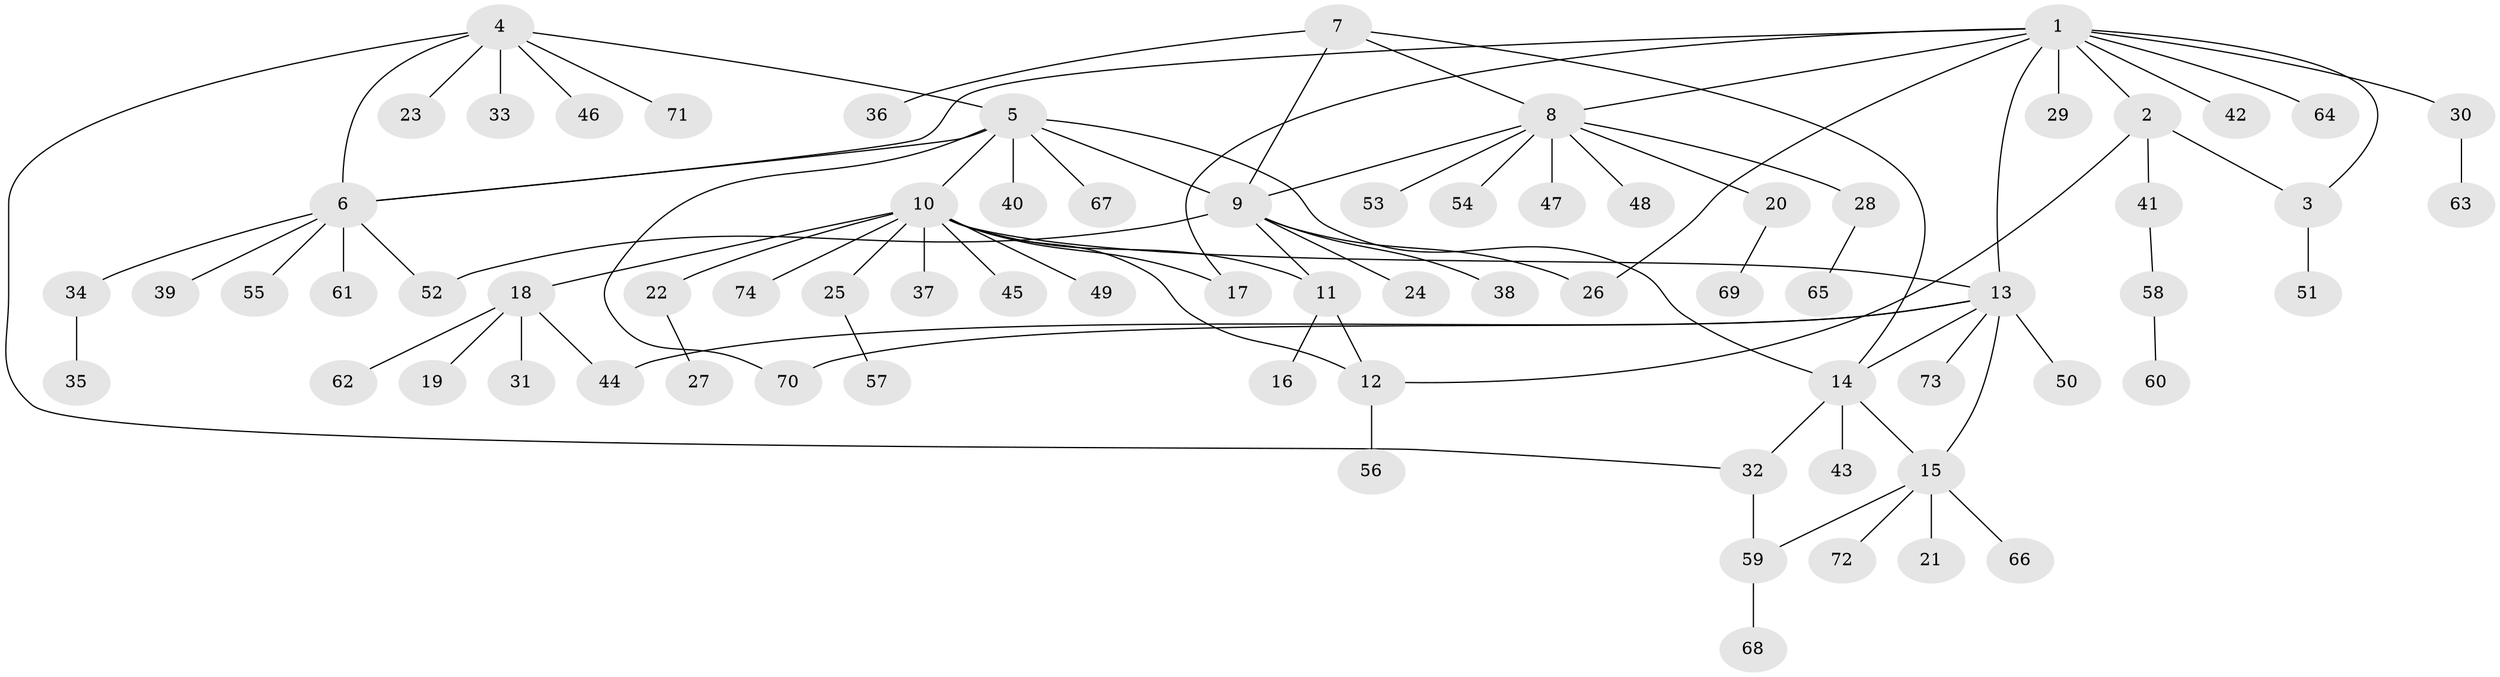 // coarse degree distribution, {10: 0.03636363636363636, 6: 0.01818181818181818, 2: 0.14545454545454545, 5: 0.05454545454545454, 13: 0.01818181818181818, 9: 0.01818181818181818, 11: 0.01818181818181818, 8: 0.01818181818181818, 1: 0.6363636363636364, 4: 0.01818181818181818, 3: 0.01818181818181818}
// Generated by graph-tools (version 1.1) at 2025/42/03/06/25 10:42:08]
// undirected, 74 vertices, 91 edges
graph export_dot {
graph [start="1"]
  node [color=gray90,style=filled];
  1;
  2;
  3;
  4;
  5;
  6;
  7;
  8;
  9;
  10;
  11;
  12;
  13;
  14;
  15;
  16;
  17;
  18;
  19;
  20;
  21;
  22;
  23;
  24;
  25;
  26;
  27;
  28;
  29;
  30;
  31;
  32;
  33;
  34;
  35;
  36;
  37;
  38;
  39;
  40;
  41;
  42;
  43;
  44;
  45;
  46;
  47;
  48;
  49;
  50;
  51;
  52;
  53;
  54;
  55;
  56;
  57;
  58;
  59;
  60;
  61;
  62;
  63;
  64;
  65;
  66;
  67;
  68;
  69;
  70;
  71;
  72;
  73;
  74;
  1 -- 2;
  1 -- 3;
  1 -- 6;
  1 -- 8;
  1 -- 13;
  1 -- 17;
  1 -- 26;
  1 -- 29;
  1 -- 30;
  1 -- 42;
  1 -- 64;
  2 -- 3;
  2 -- 12;
  2 -- 41;
  3 -- 51;
  4 -- 5;
  4 -- 6;
  4 -- 23;
  4 -- 32;
  4 -- 33;
  4 -- 46;
  4 -- 71;
  5 -- 6;
  5 -- 9;
  5 -- 10;
  5 -- 14;
  5 -- 40;
  5 -- 67;
  5 -- 70;
  6 -- 34;
  6 -- 39;
  6 -- 52;
  6 -- 55;
  6 -- 61;
  7 -- 8;
  7 -- 9;
  7 -- 14;
  7 -- 36;
  8 -- 9;
  8 -- 20;
  8 -- 28;
  8 -- 47;
  8 -- 48;
  8 -- 53;
  8 -- 54;
  9 -- 11;
  9 -- 24;
  9 -- 26;
  9 -- 38;
  9 -- 52;
  10 -- 11;
  10 -- 12;
  10 -- 13;
  10 -- 17;
  10 -- 18;
  10 -- 22;
  10 -- 25;
  10 -- 37;
  10 -- 45;
  10 -- 49;
  10 -- 74;
  11 -- 12;
  11 -- 16;
  12 -- 56;
  13 -- 14;
  13 -- 15;
  13 -- 44;
  13 -- 50;
  13 -- 70;
  13 -- 73;
  14 -- 15;
  14 -- 32;
  14 -- 43;
  15 -- 21;
  15 -- 59;
  15 -- 66;
  15 -- 72;
  18 -- 19;
  18 -- 31;
  18 -- 44;
  18 -- 62;
  20 -- 69;
  22 -- 27;
  25 -- 57;
  28 -- 65;
  30 -- 63;
  32 -- 59;
  34 -- 35;
  41 -- 58;
  58 -- 60;
  59 -- 68;
}
